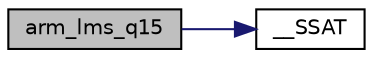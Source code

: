digraph "arm_lms_q15"
{
 // LATEX_PDF_SIZE
  edge [fontname="Helvetica",fontsize="10",labelfontname="Helvetica",labelfontsize="10"];
  node [fontname="Helvetica",fontsize="10",shape=record];
  rankdir="LR";
  Node1 [label="arm_lms_q15",height=0.2,width=0.4,color="black", fillcolor="grey75", style="filled", fontcolor="black",tooltip="Processing function for Q15 LMS filter."];
  Node1 -> Node2 [color="midnightblue",fontsize="10",style="solid",fontname="Helvetica"];
  Node2 [label="__SSAT",height=0.2,width=0.4,color="black", fillcolor="white", style="filled",URL="$group___c_m_s_i_s___core___instruction_interface.html#ga372c0535573dde3e37f0f08c774a3487",tooltip="Signed Saturate."];
}
